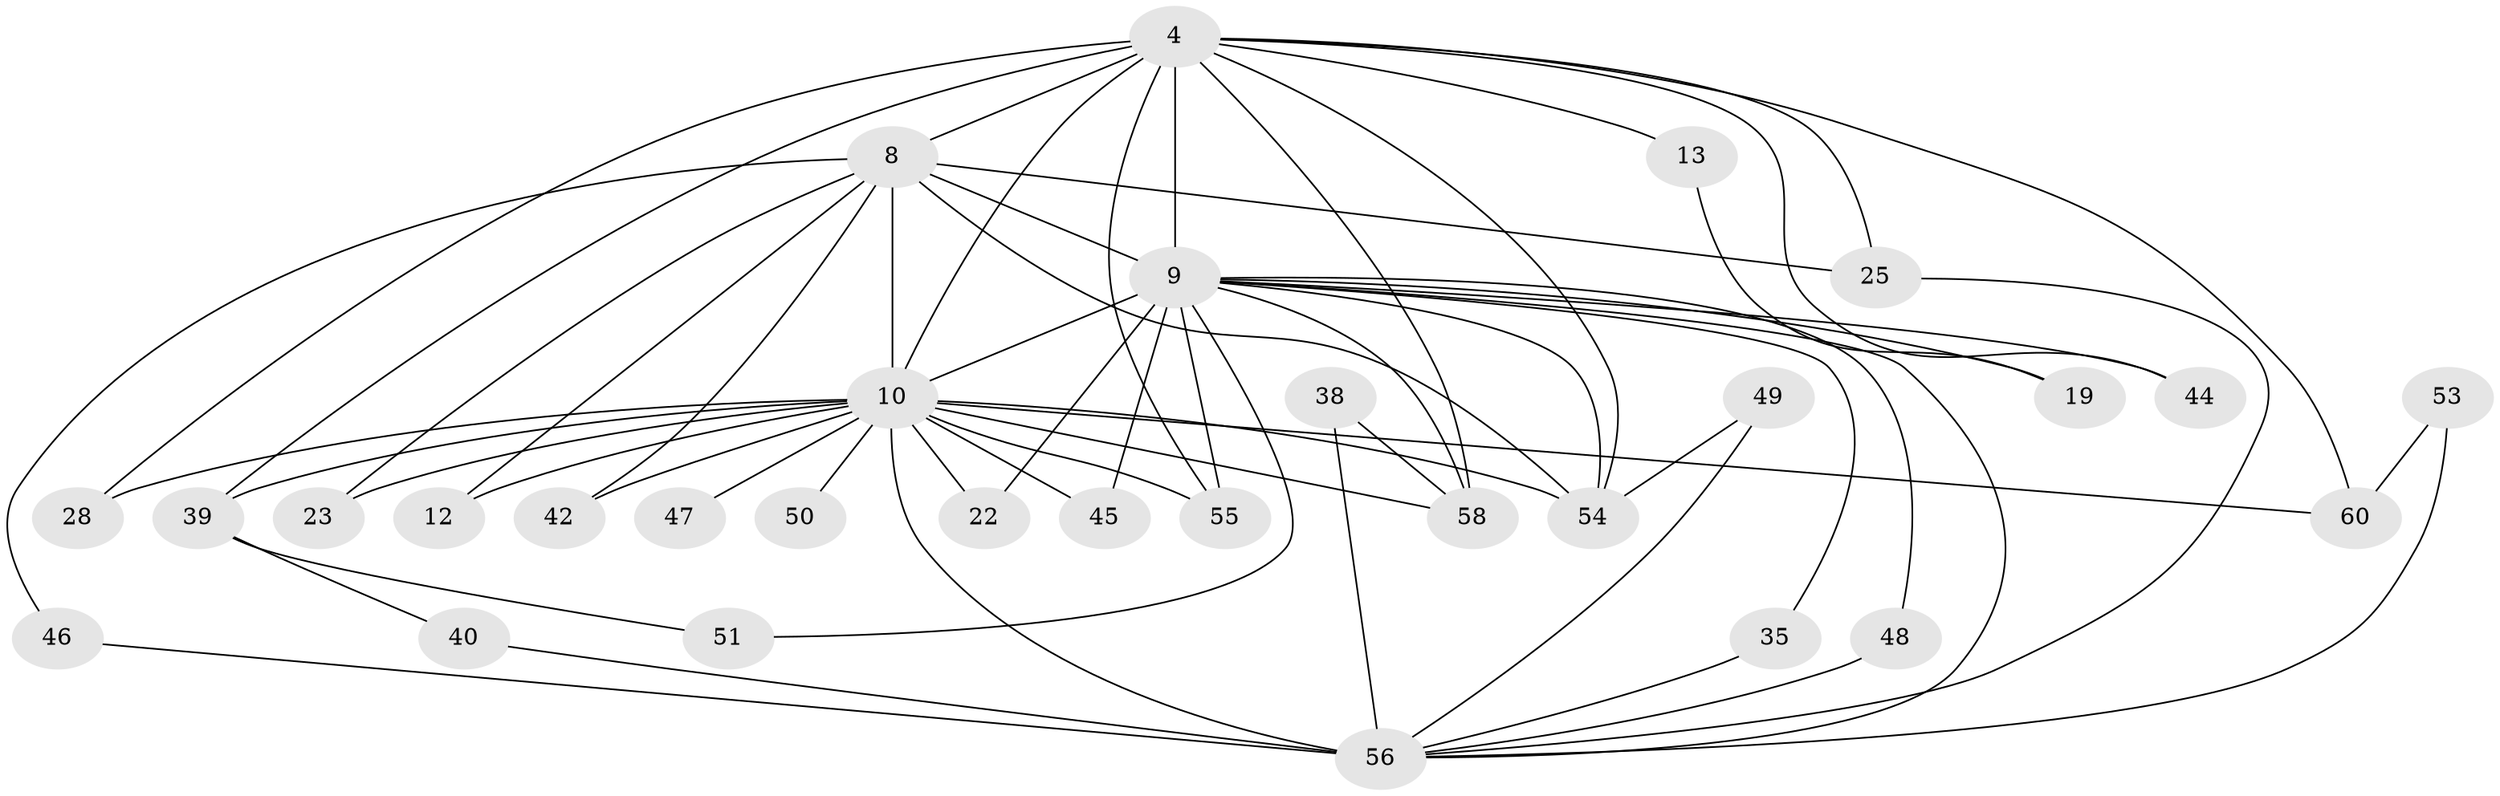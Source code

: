 // original degree distribution, {13: 0.016666666666666666, 14: 0.016666666666666666, 15: 0.05, 12: 0.03333333333333333, 21: 0.016666666666666666, 9: 0.016666666666666666, 26: 0.016666666666666666, 5: 0.06666666666666667, 2: 0.45, 3: 0.23333333333333334, 4: 0.06666666666666667, 6: 0.016666666666666666}
// Generated by graph-tools (version 1.1) at 2025/45/03/09/25 04:45:35]
// undirected, 30 vertices, 60 edges
graph export_dot {
graph [start="1"]
  node [color=gray90,style=filled];
  4 [super="+2"];
  8 [super="+6"];
  9 [super="+3+1"];
  10 [super="+7"];
  12;
  13;
  19;
  22;
  23;
  25 [super="+16"];
  28;
  35;
  38;
  39 [super="+15"];
  40;
  42 [super="+30+18"];
  44 [super="+37"];
  45;
  46;
  47;
  48;
  49;
  50;
  51;
  53;
  54 [super="+14+29"];
  55 [super="+52+26"];
  56 [super="+11+36"];
  58 [super="+43+31+27+57+41"];
  60 [super="+59"];
  4 -- 8 [weight=6];
  4 -- 9 [weight=6];
  4 -- 10 [weight=4];
  4 -- 13 [weight=2];
  4 -- 54;
  4 -- 44;
  4 -- 25 [weight=2];
  4 -- 28;
  4 -- 39;
  4 -- 60;
  4 -- 58;
  4 -- 55;
  8 -- 9 [weight=9];
  8 -- 10 [weight=6];
  8 -- 12;
  8 -- 46;
  8 -- 23;
  8 -- 25;
  8 -- 54;
  8 -- 42;
  9 -- 10 [weight=6];
  9 -- 35;
  9 -- 48;
  9 -- 22;
  9 -- 45;
  9 -- 19;
  9 -- 51;
  9 -- 54;
  9 -- 44;
  9 -- 58 [weight=4];
  9 -- 55 [weight=2];
  9 -- 56;
  10 -- 22;
  10 -- 23;
  10 -- 45;
  10 -- 47 [weight=2];
  10 -- 50 [weight=2];
  10 -- 60 [weight=3];
  10 -- 12;
  10 -- 28;
  10 -- 39 [weight=2];
  10 -- 42 [weight=3];
  10 -- 58 [weight=5];
  10 -- 55 [weight=2];
  10 -- 56 [weight=4];
  10 -- 54;
  13 -- 19;
  25 -- 56;
  35 -- 56;
  38 -- 58;
  38 -- 56;
  39 -- 51;
  39 -- 40;
  40 -- 56;
  46 -- 56;
  48 -- 56;
  49 -- 54;
  49 -- 56;
  53 -- 60;
  53 -- 56;
}
